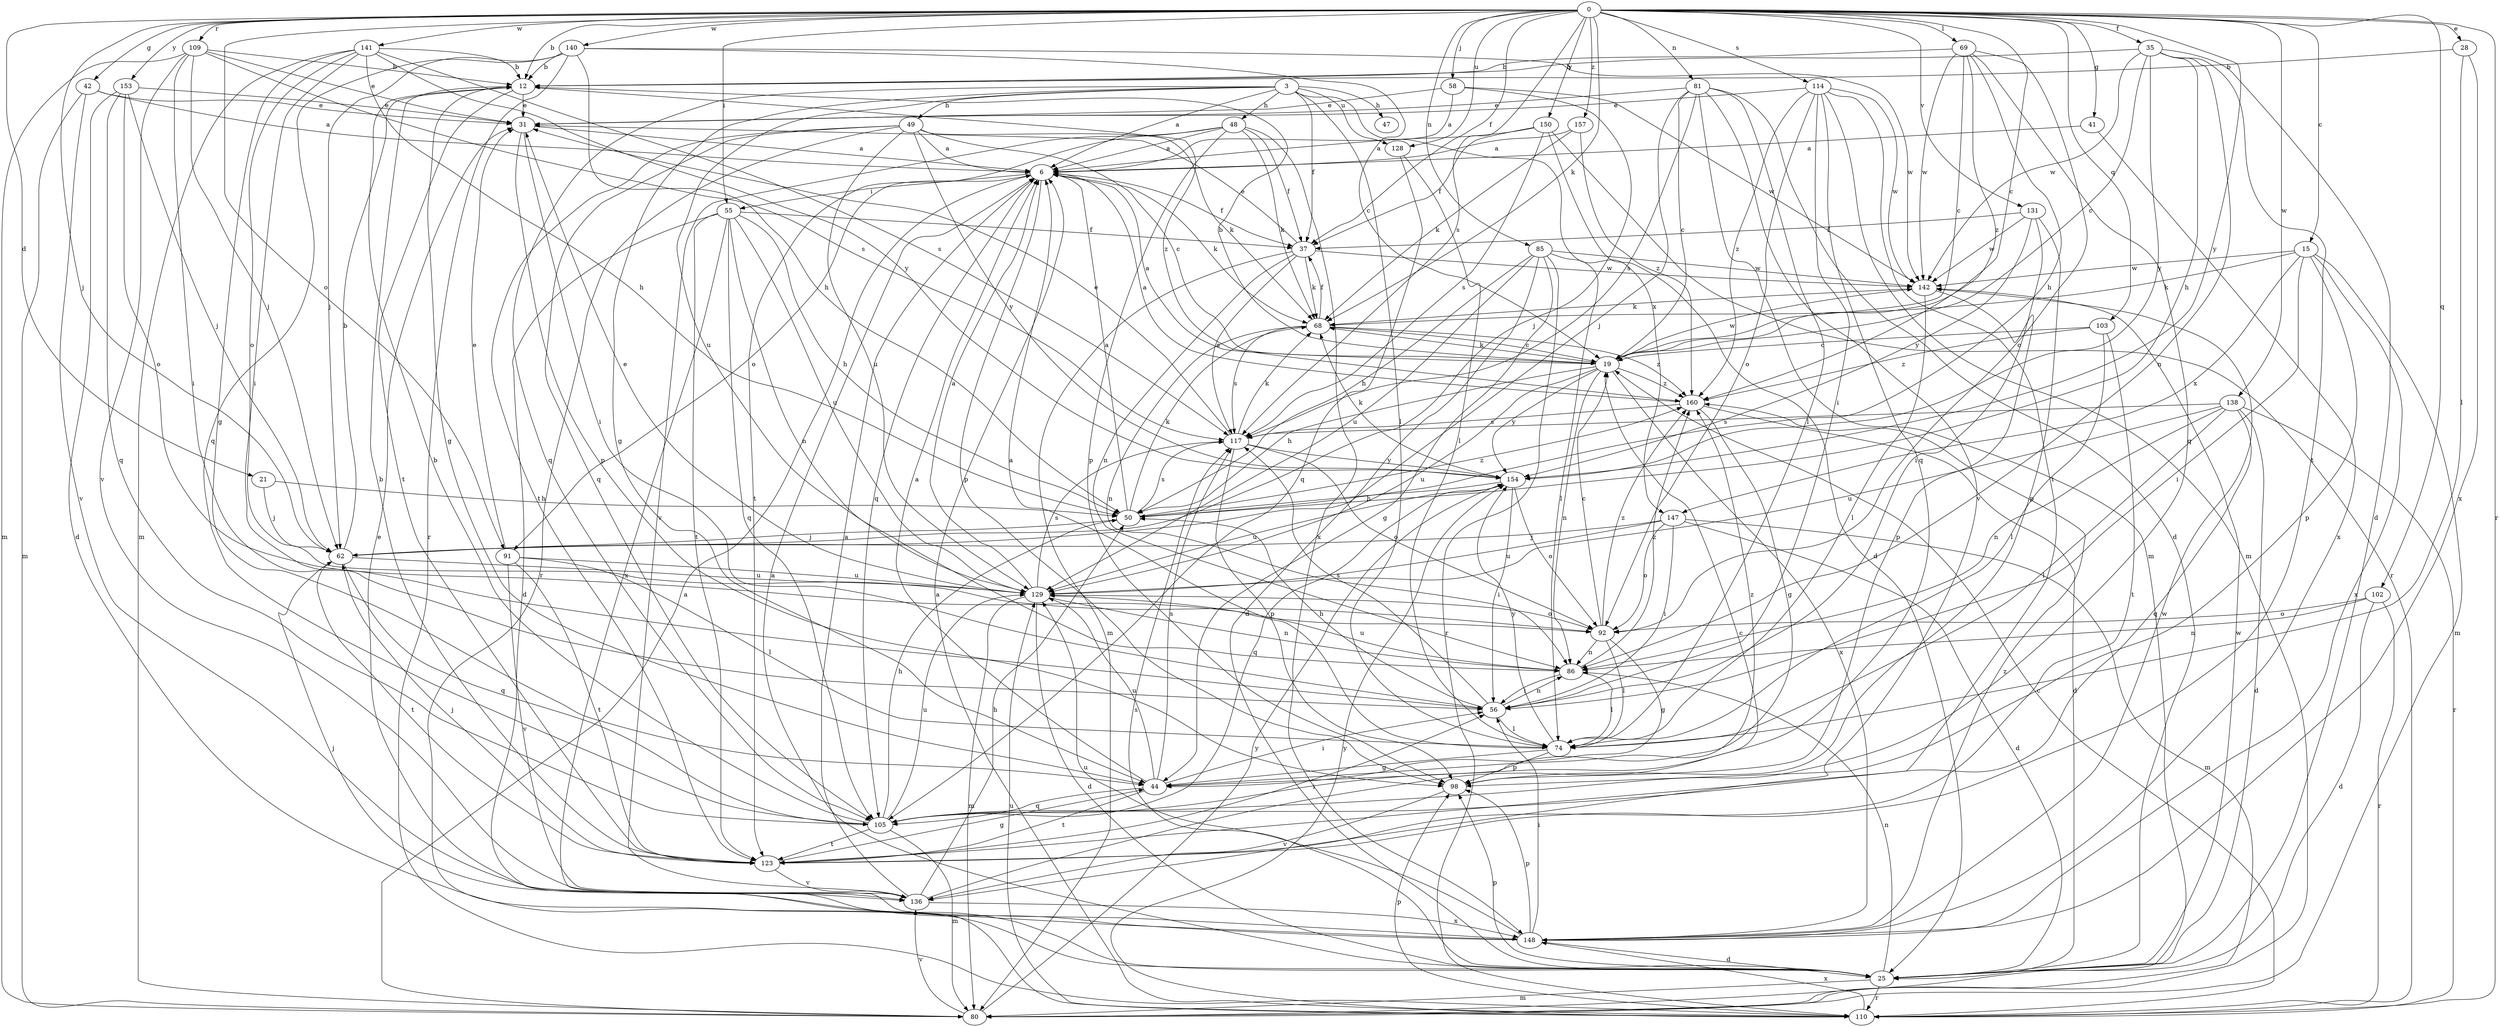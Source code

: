 strict digraph  {
0;
3;
6;
12;
15;
19;
21;
25;
28;
31;
35;
37;
41;
42;
44;
47;
48;
49;
50;
55;
56;
58;
62;
68;
69;
74;
80;
81;
85;
86;
91;
92;
98;
102;
103;
105;
109;
110;
114;
117;
123;
128;
129;
131;
136;
138;
140;
141;
142;
147;
148;
150;
153;
154;
157;
160;
0 -> 12  [label=b];
0 -> 15  [label=c];
0 -> 19  [label=c];
0 -> 21  [label=d];
0 -> 28  [label=e];
0 -> 35  [label=f];
0 -> 37  [label=f];
0 -> 41  [label=g];
0 -> 42  [label=g];
0 -> 55  [label=i];
0 -> 58  [label=j];
0 -> 62  [label=j];
0 -> 68  [label=k];
0 -> 69  [label=l];
0 -> 81  [label=n];
0 -> 85  [label=n];
0 -> 91  [label=o];
0 -> 102  [label=q];
0 -> 103  [label=q];
0 -> 109  [label=r];
0 -> 110  [label=r];
0 -> 114  [label=s];
0 -> 117  [label=s];
0 -> 128  [label=u];
0 -> 131  [label=v];
0 -> 138  [label=w];
0 -> 140  [label=w];
0 -> 141  [label=w];
0 -> 150  [label=y];
0 -> 153  [label=y];
0 -> 154  [label=y];
0 -> 157  [label=z];
3 -> 6  [label=a];
3 -> 37  [label=f];
3 -> 44  [label=g];
3 -> 47  [label=h];
3 -> 48  [label=h];
3 -> 49  [label=h];
3 -> 74  [label=l];
3 -> 105  [label=q];
3 -> 128  [label=u];
3 -> 129  [label=u];
3 -> 147  [label=x];
6 -> 37  [label=f];
6 -> 55  [label=i];
6 -> 68  [label=k];
6 -> 91  [label=o];
6 -> 98  [label=p];
6 -> 105  [label=q];
12 -> 31  [label=e];
12 -> 44  [label=g];
12 -> 123  [label=t];
12 -> 160  [label=z];
15 -> 56  [label=i];
15 -> 68  [label=k];
15 -> 80  [label=m];
15 -> 98  [label=p];
15 -> 142  [label=w];
15 -> 147  [label=x];
15 -> 148  [label=x];
19 -> 6  [label=a];
19 -> 12  [label=b];
19 -> 50  [label=h];
19 -> 68  [label=k];
19 -> 86  [label=n];
19 -> 129  [label=u];
19 -> 142  [label=w];
19 -> 148  [label=x];
19 -> 154  [label=y];
19 -> 160  [label=z];
21 -> 50  [label=h];
21 -> 62  [label=j];
25 -> 6  [label=a];
25 -> 80  [label=m];
25 -> 86  [label=n];
25 -> 98  [label=p];
25 -> 110  [label=r];
25 -> 117  [label=s];
25 -> 142  [label=w];
28 -> 12  [label=b];
28 -> 74  [label=l];
28 -> 148  [label=x];
31 -> 6  [label=a];
31 -> 56  [label=i];
31 -> 98  [label=p];
35 -> 12  [label=b];
35 -> 19  [label=c];
35 -> 25  [label=d];
35 -> 50  [label=h];
35 -> 86  [label=n];
35 -> 123  [label=t];
35 -> 142  [label=w];
35 -> 154  [label=y];
37 -> 31  [label=e];
37 -> 68  [label=k];
37 -> 80  [label=m];
37 -> 86  [label=n];
37 -> 117  [label=s];
37 -> 142  [label=w];
41 -> 6  [label=a];
41 -> 148  [label=x];
42 -> 6  [label=a];
42 -> 31  [label=e];
42 -> 80  [label=m];
42 -> 136  [label=v];
44 -> 6  [label=a];
44 -> 56  [label=i];
44 -> 105  [label=q];
44 -> 117  [label=s];
44 -> 123  [label=t];
44 -> 129  [label=u];
44 -> 160  [label=z];
48 -> 6  [label=a];
48 -> 37  [label=f];
48 -> 68  [label=k];
48 -> 98  [label=p];
48 -> 123  [label=t];
48 -> 136  [label=v];
48 -> 148  [label=x];
49 -> 6  [label=a];
49 -> 19  [label=c];
49 -> 68  [label=k];
49 -> 105  [label=q];
49 -> 110  [label=r];
49 -> 123  [label=t];
49 -> 129  [label=u];
49 -> 154  [label=y];
50 -> 6  [label=a];
50 -> 62  [label=j];
50 -> 68  [label=k];
50 -> 117  [label=s];
50 -> 160  [label=z];
55 -> 25  [label=d];
55 -> 37  [label=f];
55 -> 50  [label=h];
55 -> 86  [label=n];
55 -> 105  [label=q];
55 -> 123  [label=t];
55 -> 129  [label=u];
55 -> 148  [label=x];
56 -> 50  [label=h];
56 -> 74  [label=l];
56 -> 86  [label=n];
56 -> 117  [label=s];
58 -> 6  [label=a];
58 -> 31  [label=e];
58 -> 62  [label=j];
58 -> 142  [label=w];
62 -> 12  [label=b];
62 -> 105  [label=q];
62 -> 123  [label=t];
62 -> 129  [label=u];
68 -> 19  [label=c];
68 -> 37  [label=f];
68 -> 86  [label=n];
68 -> 117  [label=s];
68 -> 160  [label=z];
69 -> 12  [label=b];
69 -> 19  [label=c];
69 -> 50  [label=h];
69 -> 92  [label=o];
69 -> 105  [label=q];
69 -> 142  [label=w];
69 -> 160  [label=z];
74 -> 6  [label=a];
74 -> 44  [label=g];
74 -> 98  [label=p];
74 -> 154  [label=y];
80 -> 6  [label=a];
80 -> 136  [label=v];
80 -> 154  [label=y];
81 -> 19  [label=c];
81 -> 25  [label=d];
81 -> 31  [label=e];
81 -> 62  [label=j];
81 -> 74  [label=l];
81 -> 80  [label=m];
81 -> 117  [label=s];
81 -> 136  [label=v];
85 -> 25  [label=d];
85 -> 44  [label=g];
85 -> 50  [label=h];
85 -> 74  [label=l];
85 -> 110  [label=r];
85 -> 129  [label=u];
85 -> 142  [label=w];
86 -> 56  [label=i];
86 -> 74  [label=l];
86 -> 129  [label=u];
86 -> 160  [label=z];
91 -> 31  [label=e];
91 -> 74  [label=l];
91 -> 123  [label=t];
91 -> 129  [label=u];
91 -> 136  [label=v];
92 -> 19  [label=c];
92 -> 44  [label=g];
92 -> 74  [label=l];
92 -> 86  [label=n];
92 -> 160  [label=z];
98 -> 136  [label=v];
102 -> 25  [label=d];
102 -> 86  [label=n];
102 -> 92  [label=o];
102 -> 110  [label=r];
103 -> 19  [label=c];
103 -> 74  [label=l];
103 -> 123  [label=t];
103 -> 160  [label=z];
105 -> 12  [label=b];
105 -> 50  [label=h];
105 -> 80  [label=m];
105 -> 123  [label=t];
105 -> 129  [label=u];
109 -> 12  [label=b];
109 -> 31  [label=e];
109 -> 56  [label=i];
109 -> 62  [label=j];
109 -> 80  [label=m];
109 -> 117  [label=s];
109 -> 136  [label=v];
110 -> 6  [label=a];
110 -> 19  [label=c];
110 -> 98  [label=p];
110 -> 129  [label=u];
110 -> 148  [label=x];
110 -> 154  [label=y];
114 -> 31  [label=e];
114 -> 56  [label=i];
114 -> 80  [label=m];
114 -> 92  [label=o];
114 -> 105  [label=q];
114 -> 123  [label=t];
114 -> 142  [label=w];
114 -> 160  [label=z];
117 -> 31  [label=e];
117 -> 68  [label=k];
117 -> 92  [label=o];
117 -> 98  [label=p];
117 -> 154  [label=y];
123 -> 12  [label=b];
123 -> 44  [label=g];
123 -> 56  [label=i];
123 -> 62  [label=j];
123 -> 136  [label=v];
128 -> 74  [label=l];
128 -> 105  [label=q];
129 -> 6  [label=a];
129 -> 25  [label=d];
129 -> 31  [label=e];
129 -> 80  [label=m];
129 -> 86  [label=n];
129 -> 92  [label=o];
129 -> 117  [label=s];
131 -> 37  [label=f];
131 -> 56  [label=i];
131 -> 98  [label=p];
131 -> 142  [label=w];
131 -> 154  [label=y];
136 -> 6  [label=a];
136 -> 19  [label=c];
136 -> 50  [label=h];
136 -> 148  [label=x];
138 -> 25  [label=d];
138 -> 74  [label=l];
138 -> 86  [label=n];
138 -> 105  [label=q];
138 -> 110  [label=r];
138 -> 117  [label=s];
138 -> 129  [label=u];
140 -> 12  [label=b];
140 -> 19  [label=c];
140 -> 50  [label=h];
140 -> 62  [label=j];
140 -> 105  [label=q];
140 -> 110  [label=r];
140 -> 142  [label=w];
141 -> 12  [label=b];
141 -> 44  [label=g];
141 -> 50  [label=h];
141 -> 56  [label=i];
141 -> 80  [label=m];
141 -> 92  [label=o];
141 -> 117  [label=s];
141 -> 154  [label=y];
142 -> 68  [label=k];
142 -> 74  [label=l];
142 -> 98  [label=p];
147 -> 25  [label=d];
147 -> 56  [label=i];
147 -> 62  [label=j];
147 -> 80  [label=m];
147 -> 92  [label=o];
147 -> 129  [label=u];
148 -> 25  [label=d];
148 -> 31  [label=e];
148 -> 56  [label=i];
148 -> 62  [label=j];
148 -> 98  [label=p];
148 -> 129  [label=u];
148 -> 142  [label=w];
148 -> 160  [label=z];
150 -> 6  [label=a];
150 -> 25  [label=d];
150 -> 37  [label=f];
150 -> 110  [label=r];
150 -> 117  [label=s];
153 -> 25  [label=d];
153 -> 31  [label=e];
153 -> 62  [label=j];
153 -> 92  [label=o];
153 -> 105  [label=q];
154 -> 50  [label=h];
154 -> 56  [label=i];
154 -> 68  [label=k];
154 -> 92  [label=o];
154 -> 105  [label=q];
154 -> 129  [label=u];
157 -> 6  [label=a];
157 -> 68  [label=k];
157 -> 160  [label=z];
160 -> 6  [label=a];
160 -> 25  [label=d];
160 -> 44  [label=g];
160 -> 117  [label=s];
}

